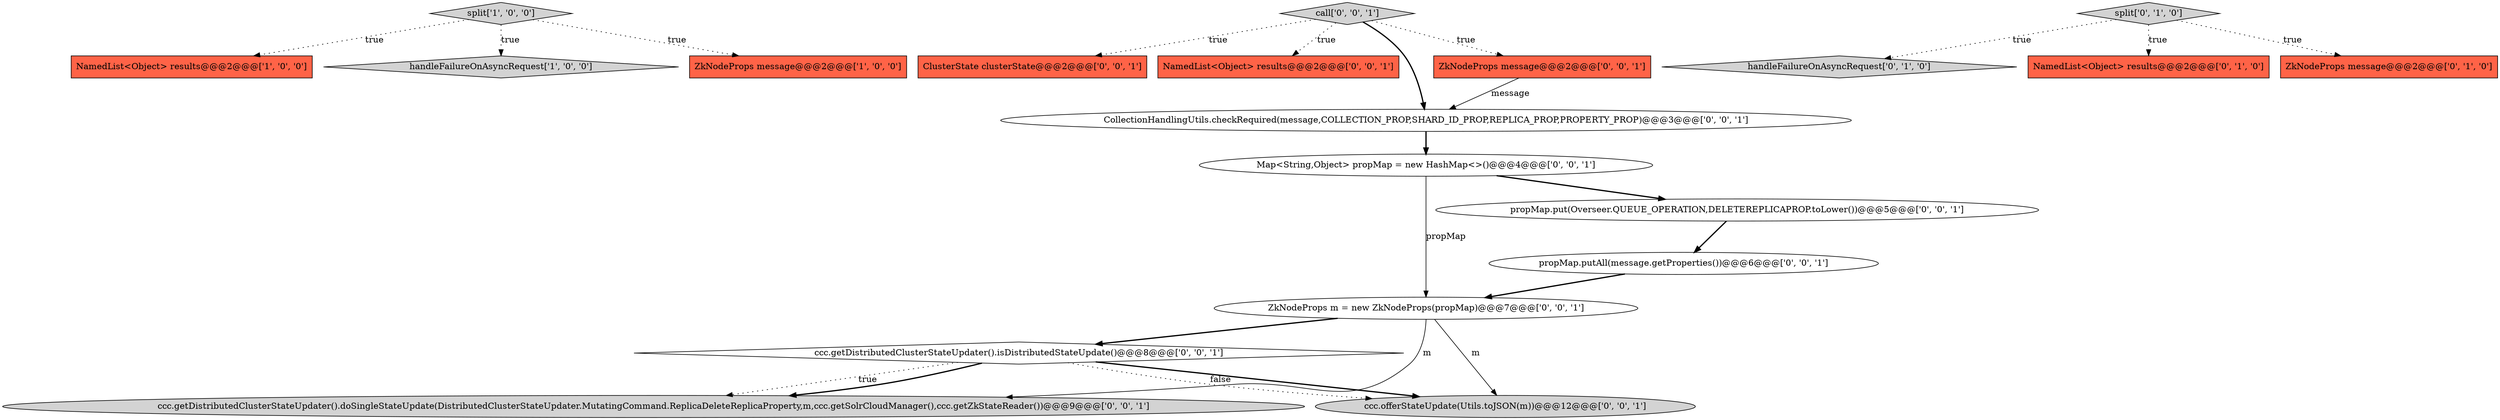 digraph {
0 [style = filled, label = "split['1', '0', '0']", fillcolor = lightgray, shape = diamond image = "AAA0AAABBB1BBB"];
18 [style = filled, label = "ClusterState clusterState@@@2@@@['0', '0', '1']", fillcolor = tomato, shape = box image = "AAA0AAABBB3BBB"];
11 [style = filled, label = "Map<String,Object> propMap = new HashMap<>()@@@4@@@['0', '0', '1']", fillcolor = white, shape = ellipse image = "AAA0AAABBB3BBB"];
12 [style = filled, label = "ccc.getDistributedClusterStateUpdater().isDistributedStateUpdate()@@@8@@@['0', '0', '1']", fillcolor = white, shape = diamond image = "AAA0AAABBB3BBB"];
2 [style = filled, label = "NamedList<Object> results@@@2@@@['1', '0', '0']", fillcolor = tomato, shape = box image = "AAA0AAABBB1BBB"];
7 [style = filled, label = "split['0', '1', '0']", fillcolor = lightgray, shape = diamond image = "AAA0AAABBB2BBB"];
13 [style = filled, label = "NamedList<Object> results@@@2@@@['0', '0', '1']", fillcolor = tomato, shape = box image = "AAA0AAABBB3BBB"];
6 [style = filled, label = "handleFailureOnAsyncRequest['0', '1', '0']", fillcolor = lightgray, shape = diamond image = "AAA0AAABBB2BBB"];
14 [style = filled, label = "ccc.offerStateUpdate(Utils.toJSON(m))@@@12@@@['0', '0', '1']", fillcolor = lightgray, shape = ellipse image = "AAA0AAABBB3BBB"];
5 [style = filled, label = "NamedList<Object> results@@@2@@@['0', '1', '0']", fillcolor = tomato, shape = box image = "AAA0AAABBB2BBB"];
15 [style = filled, label = "call['0', '0', '1']", fillcolor = lightgray, shape = diamond image = "AAA0AAABBB3BBB"];
4 [style = filled, label = "ZkNodeProps message@@@2@@@['0', '1', '0']", fillcolor = tomato, shape = box image = "AAA0AAABBB2BBB"];
9 [style = filled, label = "CollectionHandlingUtils.checkRequired(message,COLLECTION_PROP,SHARD_ID_PROP,REPLICA_PROP,PROPERTY_PROP)@@@3@@@['0', '0', '1']", fillcolor = white, shape = ellipse image = "AAA0AAABBB3BBB"];
1 [style = filled, label = "handleFailureOnAsyncRequest['1', '0', '0']", fillcolor = lightgray, shape = diamond image = "AAA0AAABBB1BBB"];
3 [style = filled, label = "ZkNodeProps message@@@2@@@['1', '0', '0']", fillcolor = tomato, shape = box image = "AAA0AAABBB1BBB"];
16 [style = filled, label = "ccc.getDistributedClusterStateUpdater().doSingleStateUpdate(DistributedClusterStateUpdater.MutatingCommand.ReplicaDeleteReplicaProperty,m,ccc.getSolrCloudManager(),ccc.getZkStateReader())@@@9@@@['0', '0', '1']", fillcolor = lightgray, shape = ellipse image = "AAA0AAABBB3BBB"];
10 [style = filled, label = "ZkNodeProps m = new ZkNodeProps(propMap)@@@7@@@['0', '0', '1']", fillcolor = white, shape = ellipse image = "AAA0AAABBB3BBB"];
19 [style = filled, label = "ZkNodeProps message@@@2@@@['0', '0', '1']", fillcolor = tomato, shape = box image = "AAA0AAABBB3BBB"];
17 [style = filled, label = "propMap.put(Overseer.QUEUE_OPERATION,DELETEREPLICAPROP.toLower())@@@5@@@['0', '0', '1']", fillcolor = white, shape = ellipse image = "AAA0AAABBB3BBB"];
8 [style = filled, label = "propMap.putAll(message.getProperties())@@@6@@@['0', '0', '1']", fillcolor = white, shape = ellipse image = "AAA0AAABBB3BBB"];
0->2 [style = dotted, label="true"];
15->19 [style = dotted, label="true"];
0->1 [style = dotted, label="true"];
7->4 [style = dotted, label="true"];
9->11 [style = bold, label=""];
15->13 [style = dotted, label="true"];
15->9 [style = bold, label=""];
12->16 [style = dotted, label="true"];
12->14 [style = bold, label=""];
15->18 [style = dotted, label="true"];
0->3 [style = dotted, label="true"];
11->10 [style = solid, label="propMap"];
11->17 [style = bold, label=""];
12->14 [style = dotted, label="false"];
12->16 [style = bold, label=""];
10->12 [style = bold, label=""];
7->5 [style = dotted, label="true"];
17->8 [style = bold, label=""];
10->14 [style = solid, label="m"];
8->10 [style = bold, label=""];
10->16 [style = solid, label="m"];
19->9 [style = solid, label="message"];
7->6 [style = dotted, label="true"];
}
